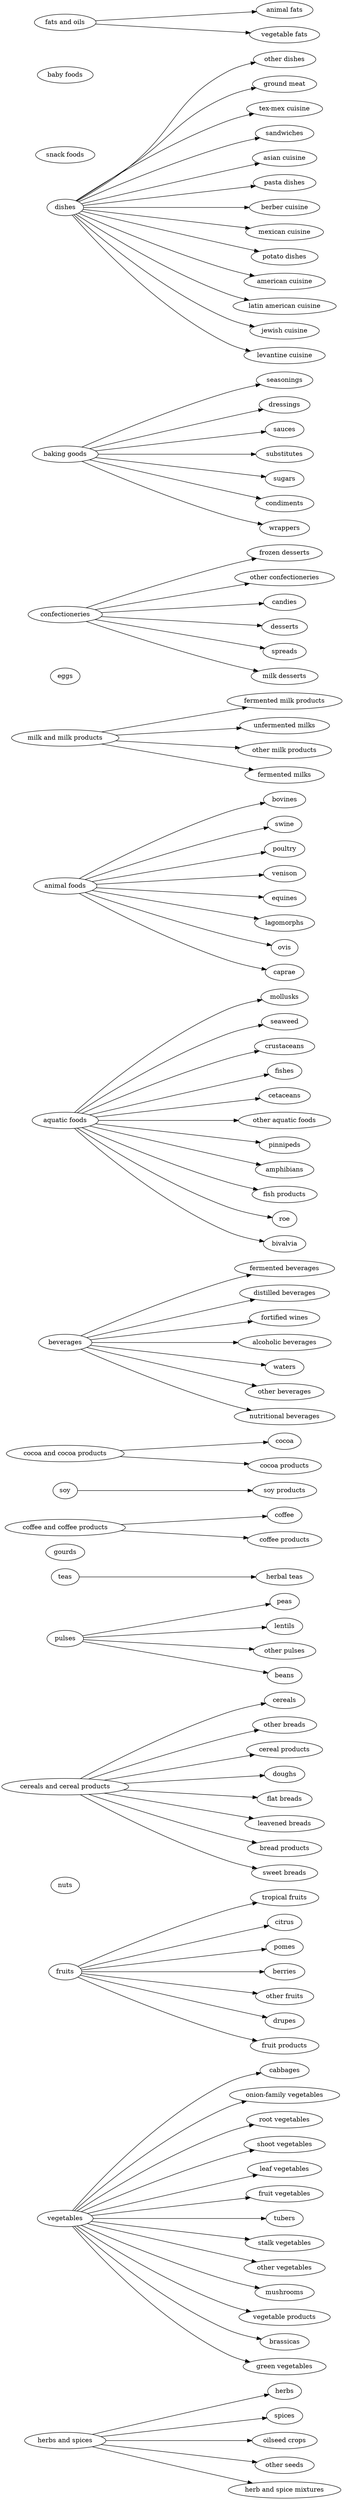 digraph G {
  rankdir=LR;
  ranksep="3.0";
 "herbs and spices" ;
  "herbs and spices" ->  "herbs" ;
  "herbs and spices" ->  "spices" ;
  "herbs and spices" ->  "oilseed crops" ;
  "herbs and spices" ->  "other seeds" ;
  "herbs and spices" ->  "herb and spice mixtures" ;
 "vegetables" ;
  "vegetables" ->  "cabbages" ;
  "vegetables" ->  "onion-family vegetables" ;
  "vegetables" ->  "root vegetables" ;
  "vegetables" ->  "shoot vegetables" ;
  "vegetables" ->  "leaf vegetables" ;
  "vegetables" ->  "fruit vegetables" ;
  "vegetables" ->  "tubers" ;
  "vegetables" ->  "stalk vegetables" ;
  "vegetables" ->  "other vegetables" ;
  "vegetables" ->  "mushrooms" ;
  "vegetables" ->  "vegetable products" ;
  "vegetables" ->  "brassicas" ;
  "vegetables" ->  "green vegetables" ;
 "fruits" ;
  "fruits" ->  "tropical fruits" ;
  "fruits" ->  "citrus" ;
  "fruits" ->  "pomes" ;
  "fruits" ->  "berries" ;
  "fruits" ->  "other fruits" ;
  "fruits" ->  "drupes" ;
  "fruits" ->  "fruit products" ;
 "nuts" ;
 "cereals and cereal products" ;
  "cereals and cereal products" ->  "cereals" ;
  "cereals and cereal products" ->  "other breads" ;
  "cereals and cereal products" ->  "cereal products" ;
  "cereals and cereal products" ->  "doughs" ;
  "cereals and cereal products" ->  "flat breads" ;
  "cereals and cereal products" ->  "leavened breads" ;
  "cereals and cereal products" ->  "bread products" ;
  "cereals and cereal products" ->  "sweet breads" ;
 "pulses" ;
  "pulses" ->  "peas" ;
  "pulses" ->  "lentils" ;
  "pulses" ->  "other pulses" ;
  "pulses" ->  "beans" ;
 "teas" ;
  "teas" ->  "herbal teas" ;
 "gourds" ;
 "coffee and coffee products" ;
  "coffee and coffee products" ->  "coffee" ;
  "coffee and coffee products" ->  "coffee products" ;
 "soy" ;
  "soy" ->  "soy products" ;
 "cocoa and cocoa products" ;
  "cocoa and cocoa products" ->  "cocoa" ;
  "cocoa and cocoa products" ->  "cocoa products" ;
 "beverages" ;
  "beverages" ->  "fermented beverages" ;
  "beverages" ->  "distilled beverages" ;
  "beverages" ->  "fortified wines" ;
  "beverages" ->  "alcoholic beverages" ;
  "beverages" ->  "waters" ;
  "beverages" ->  "other beverages" ;
  "beverages" ->  "nutritional beverages" ;
 "aquatic foods" ;
  "aquatic foods" ->  "mollusks" ;
  "aquatic foods" ->  "seaweed" ;
  "aquatic foods" ->  "crustaceans" ;
  "aquatic foods" ->  "fishes" ;
  "aquatic foods" ->  "cetaceans" ;
  "aquatic foods" ->  "other aquatic foods" ;
  "aquatic foods" ->  "pinnipeds" ;
  "aquatic foods" ->  "amphibians" ;
  "aquatic foods" ->  "fish products" ;
  "aquatic foods" ->  "roe" ;
  "aquatic foods" ->  "bivalvia" ;
 "animal foods" ;
  "animal foods" ->  "bovines" ;
  "animal foods" ->  "swine" ;
  "animal foods" ->  "poultry" ;
  "animal foods" ->  "venison" ;
  "animal foods" ->  "equines" ;
  "animal foods" ->  "lagomorphs" ;
  "animal foods" ->  "ovis" ;
  "animal foods" ->  "caprae" ;
 "milk and milk products" ;
  "milk and milk products" ->  "fermented milk products" ;
  "milk and milk products" ->  "unfermented milks" ;
  "milk and milk products" ->  "other milk products" ;
  "milk and milk products" ->  "fermented milks" ;
 "eggs" ;
 "confectioneries" ;
  "confectioneries" ->  "frozen desserts" ;
  "confectioneries" ->  "other confectioneries" ;
  "confectioneries" ->  "candies" ;
  "confectioneries" ->  "desserts" ;
  "confectioneries" ->  "spreads" ;
  "confectioneries" ->  "milk desserts" ;
 "baking goods" ;
  "baking goods" ->  "seasonings" ;
  "baking goods" ->  "dressings" ;
  "baking goods" ->  "sauces" ;
  "baking goods" ->  "substitutes" ;
  "baking goods" ->  "sugars" ;
  "baking goods" ->  "condiments" ;
  "baking goods" ->  "wrappers" ;
 "dishes" ;
  "dishes" ->  "other dishes" ;
  "dishes" ->  "ground meat" ;
  "dishes" ->  "tex-mex cuisine" ;
  "dishes" ->  "sandwiches" ;
  "dishes" ->  "asian cuisine" ;
  "dishes" ->  "pasta dishes" ;
  "dishes" ->  "berber cuisine" ;
  "dishes" ->  "mexican cuisine" ;
  "dishes" ->  "potato dishes" ;
  "dishes" ->  "american cuisine" ;
  "dishes" ->  "latin american cuisine" ;
  "dishes" ->  "jewish cuisine" ;
  "dishes" ->  "levantine cuisine" ;
 "snack foods" ;
 "baby foods" ;
 "fats and oils" ;
  "fats and oils" ->  "animal fats" ;
  "fats and oils" ->  "vegetable fats" ;
}
